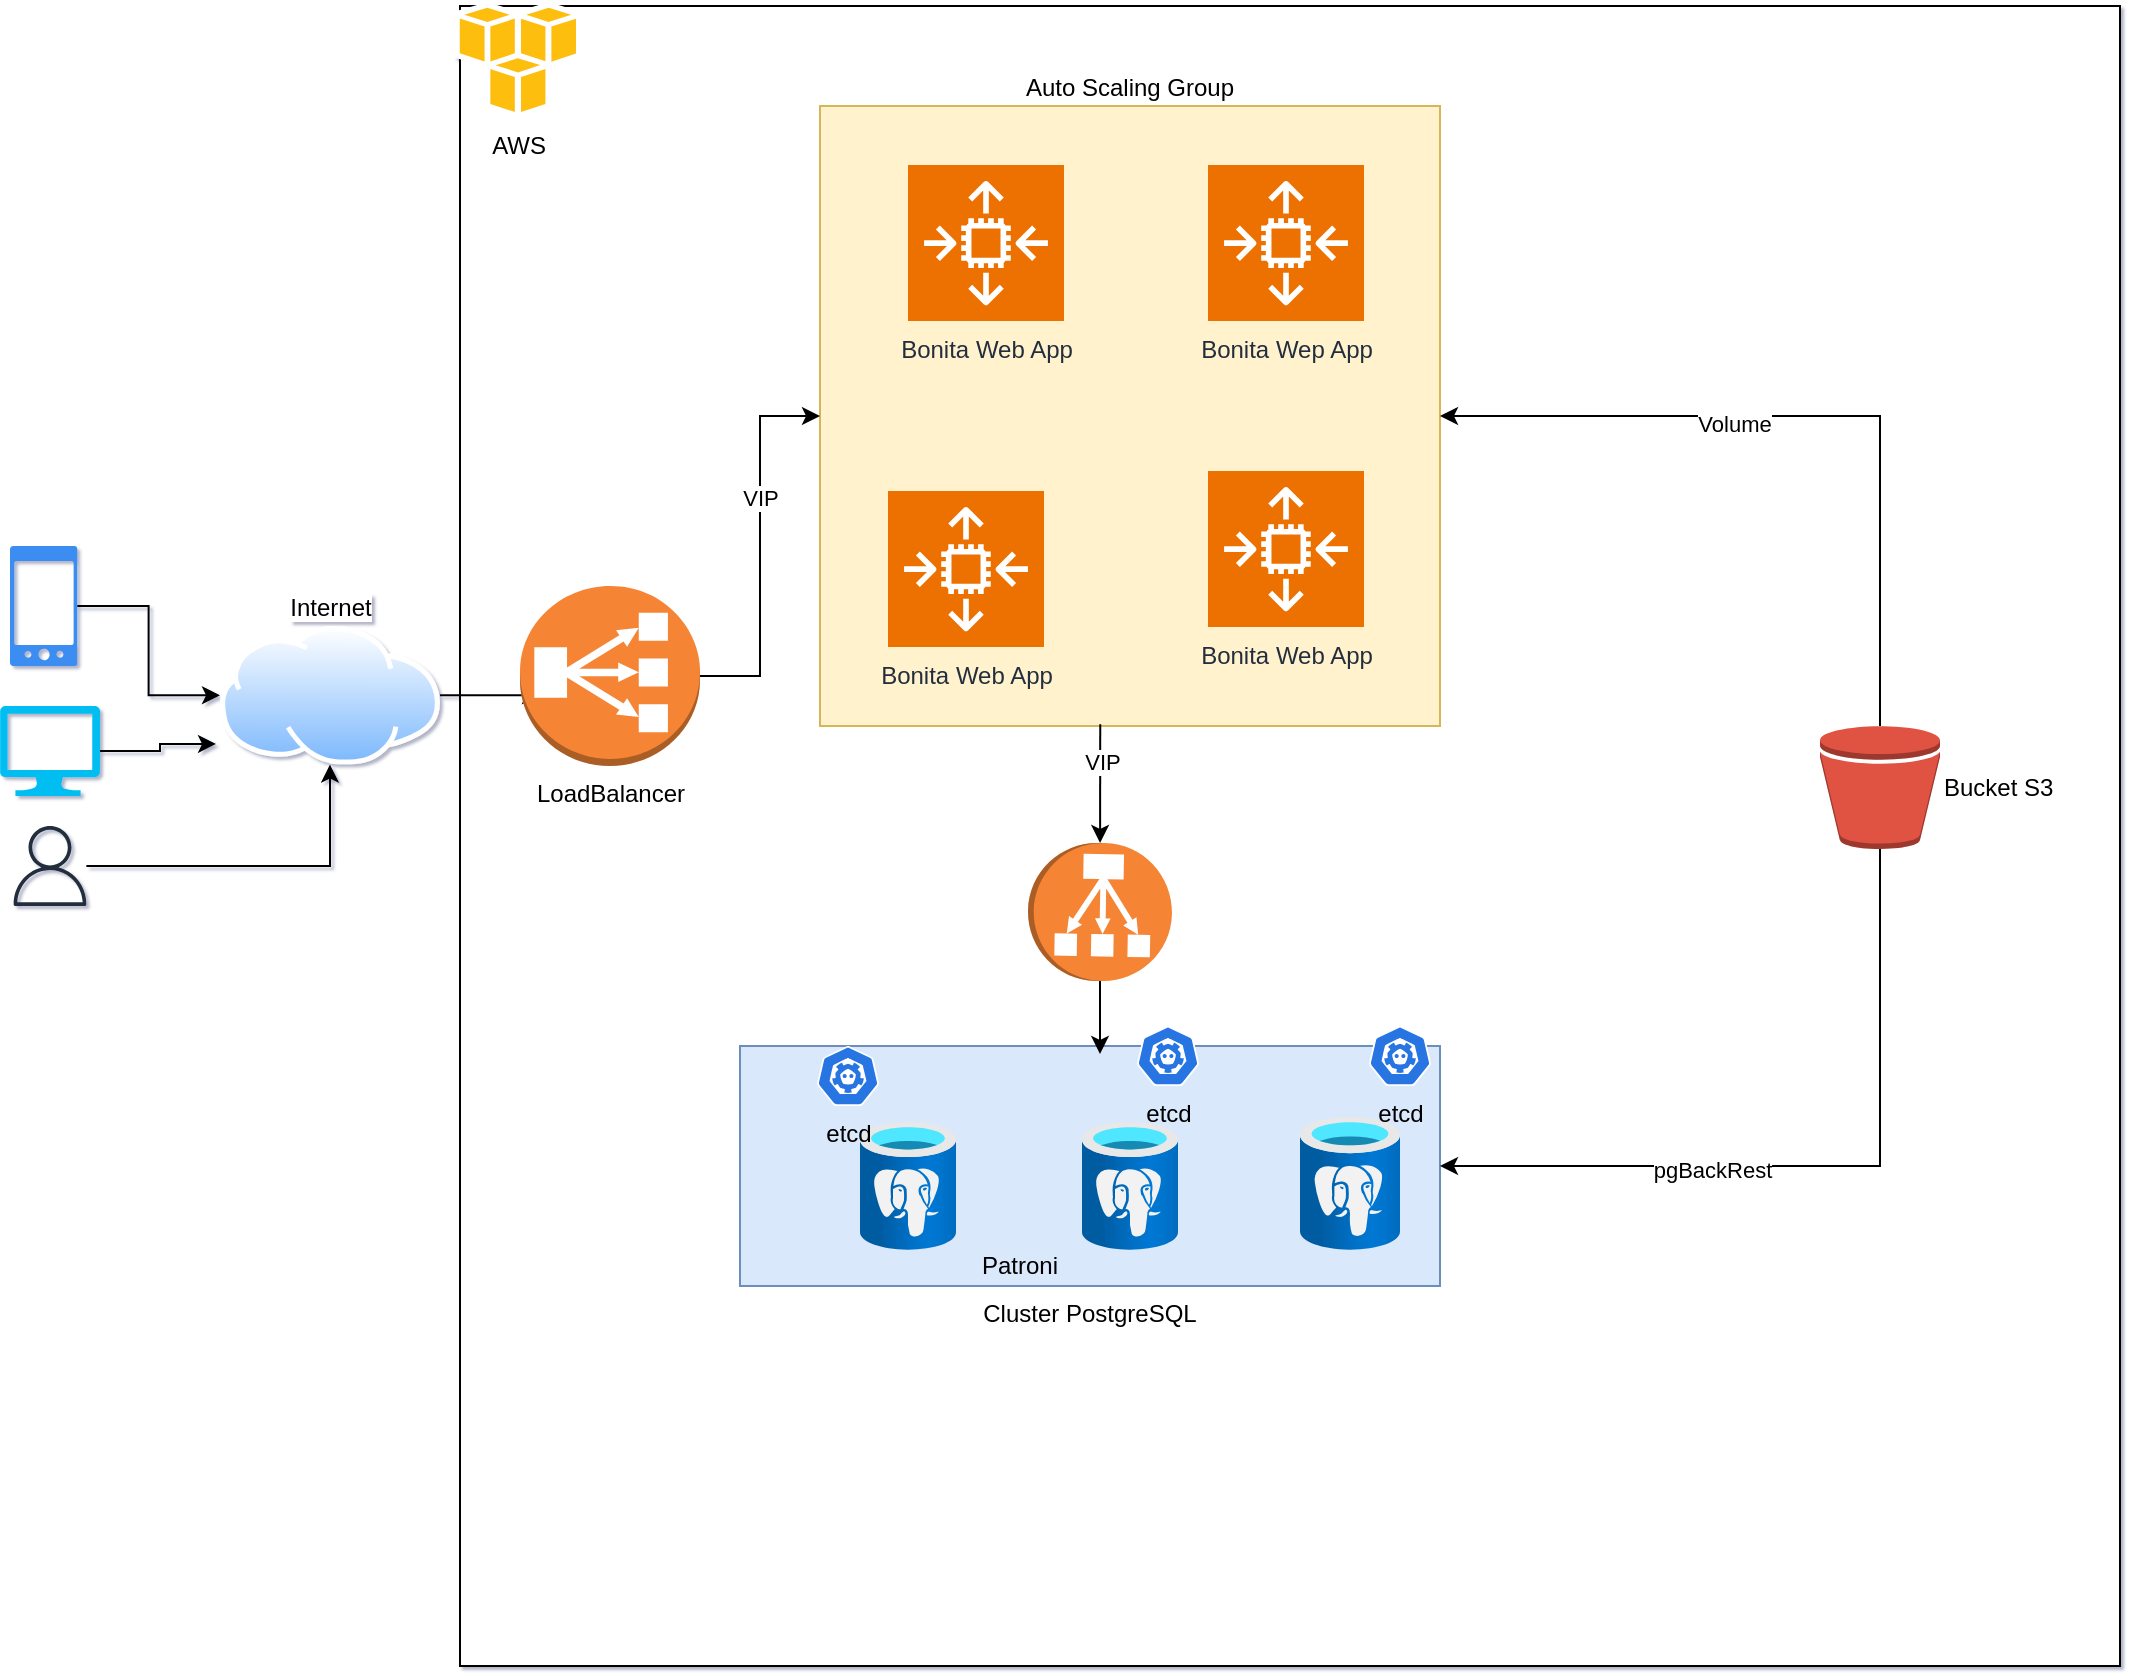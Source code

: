 <mxfile version="22.1.5" type="device">
  <diagram id="Ht1M8jgEwFfnCIfOTk4-" name="Page-1">
    <mxGraphModel dx="1434" dy="738" grid="1" gridSize="10" guides="1" tooltips="1" connect="1" arrows="1" fold="1" page="1" pageScale="1" pageWidth="1169" pageHeight="827" math="0" shadow="1">
      <root>
        <mxCell id="0" />
        <mxCell id="1" parent="0" />
        <mxCell id="TD9Bkf2fownrKoXw6TFm-48" value="" style="whiteSpace=wrap;html=1;aspect=fixed;" parent="1" vertex="1">
          <mxGeometry x="280" y="30" width="830" height="830" as="geometry" />
        </mxCell>
        <mxCell id="TD9Bkf2fownrKoXw6TFm-28" value="Cluster PostgreSQL" style="rounded=0;whiteSpace=wrap;html=1;fillColor=#dae8fc;strokeColor=#6c8ebf;labelPosition=center;verticalLabelPosition=bottom;align=center;verticalAlign=top;" parent="1" vertex="1">
          <mxGeometry x="420" y="550" width="350" height="120" as="geometry" />
        </mxCell>
        <mxCell id="TD9Bkf2fownrKoXw6TFm-21" value="Auto Scaling Group" style="whiteSpace=wrap;html=1;aspect=fixed;fillColor=#fff2cc;strokeColor=#d6b656;labelPosition=center;verticalLabelPosition=top;align=center;verticalAlign=bottom;" parent="1" vertex="1">
          <mxGeometry x="460" y="80" width="310" height="310" as="geometry" />
        </mxCell>
        <mxCell id="TD9Bkf2fownrKoXw6TFm-1" value="" style="verticalLabelPosition=bottom;html=1;verticalAlign=top;align=center;strokeColor=none;fillColor=#00BEF2;shape=mxgraph.azure.computer;pointerEvents=1;" parent="1" vertex="1">
          <mxGeometry x="50" y="380" width="50" height="45" as="geometry" />
        </mxCell>
        <mxCell id="TD9Bkf2fownrKoXw6TFm-8" style="edgeStyle=orthogonalEdgeStyle;rounded=0;orthogonalLoop=1;jettySize=auto;html=1;" parent="1" source="TD9Bkf2fownrKoXw6TFm-2" target="TD9Bkf2fownrKoXw6TFm-4" edge="1">
          <mxGeometry relative="1" as="geometry" />
        </mxCell>
        <mxCell id="TD9Bkf2fownrKoXw6TFm-2" value="" style="sketch=0;outlineConnect=0;fontColor=#232F3E;gradientColor=none;fillColor=#232F3D;strokeColor=none;dashed=0;verticalLabelPosition=bottom;verticalAlign=top;align=center;html=1;fontSize=12;fontStyle=0;aspect=fixed;pointerEvents=1;shape=mxgraph.aws4.user;" parent="1" vertex="1">
          <mxGeometry x="55" y="440" width="40" height="40" as="geometry" />
        </mxCell>
        <mxCell id="TD9Bkf2fownrKoXw6TFm-11" style="edgeStyle=orthogonalEdgeStyle;rounded=0;orthogonalLoop=1;jettySize=auto;html=1;" parent="1" source="TD9Bkf2fownrKoXw6TFm-3" target="TD9Bkf2fownrKoXw6TFm-4" edge="1">
          <mxGeometry relative="1" as="geometry" />
        </mxCell>
        <mxCell id="TD9Bkf2fownrKoXw6TFm-3" value="" style="sketch=0;html=1;aspect=fixed;strokeColor=none;shadow=0;fillColor=#3B8DF1;verticalAlign=top;labelPosition=center;verticalLabelPosition=bottom;shape=mxgraph.gcp2.phone_android" parent="1" vertex="1">
          <mxGeometry x="55" y="300" width="33.6" height="60" as="geometry" />
        </mxCell>
        <mxCell id="TD9Bkf2fownrKoXw6TFm-15" style="edgeStyle=orthogonalEdgeStyle;rounded=0;orthogonalLoop=1;jettySize=auto;html=1;" parent="1" source="TD9Bkf2fownrKoXw6TFm-4" edge="1">
          <mxGeometry relative="1" as="geometry">
            <mxPoint x="320" y="374.65" as="targetPoint" />
          </mxGeometry>
        </mxCell>
        <mxCell id="TD9Bkf2fownrKoXw6TFm-4" value="Internet" style="image;aspect=fixed;perimeter=ellipsePerimeter;html=1;align=center;shadow=0;dashed=0;spacingTop=3;image=img/lib/active_directory/internet_cloud.svg;labelPosition=center;verticalLabelPosition=top;verticalAlign=bottom;" parent="1" vertex="1">
          <mxGeometry x="160" y="340" width="110" height="69.3" as="geometry" />
        </mxCell>
        <mxCell id="TD9Bkf2fownrKoXw6TFm-10" style="edgeStyle=orthogonalEdgeStyle;rounded=0;orthogonalLoop=1;jettySize=auto;html=1;entryX=-0.018;entryY=0.851;entryDx=0;entryDy=0;entryPerimeter=0;" parent="1" source="TD9Bkf2fownrKoXw6TFm-1" target="TD9Bkf2fownrKoXw6TFm-4" edge="1">
          <mxGeometry relative="1" as="geometry" />
        </mxCell>
        <mxCell id="TD9Bkf2fownrKoXw6TFm-16" value="Bonita Wep App" style="sketch=0;points=[[0,0,0],[0.25,0,0],[0.5,0,0],[0.75,0,0],[1,0,0],[0,1,0],[0.25,1,0],[0.5,1,0],[0.75,1,0],[1,1,0],[0,0.25,0],[0,0.5,0],[0,0.75,0],[1,0.25,0],[1,0.5,0],[1,0.75,0]];outlineConnect=0;fontColor=#232F3E;fillColor=#ED7100;strokeColor=#ffffff;dashed=0;verticalLabelPosition=bottom;verticalAlign=top;align=center;html=1;fontSize=12;fontStyle=0;aspect=fixed;shape=mxgraph.aws4.resourceIcon;resIcon=mxgraph.aws4.auto_scaling2;" parent="1" vertex="1">
          <mxGeometry x="654" y="109.5" width="78" height="78" as="geometry" />
        </mxCell>
        <mxCell id="TD9Bkf2fownrKoXw6TFm-17" value="Bonita Web App" style="sketch=0;points=[[0,0,0],[0.25,0,0],[0.5,0,0],[0.75,0,0],[1,0,0],[0,1,0],[0.25,1,0],[0.5,1,0],[0.75,1,0],[1,1,0],[0,0.25,0],[0,0.5,0],[0,0.75,0],[1,0.25,0],[1,0.5,0],[1,0.75,0]];outlineConnect=0;fontColor=#232F3E;fillColor=#ED7100;strokeColor=#ffffff;dashed=0;verticalLabelPosition=bottom;verticalAlign=top;align=center;html=1;fontSize=12;fontStyle=0;aspect=fixed;shape=mxgraph.aws4.resourceIcon;resIcon=mxgraph.aws4.auto_scaling2;" parent="1" vertex="1">
          <mxGeometry x="654" y="262.5" width="78" height="78" as="geometry" />
        </mxCell>
        <mxCell id="TD9Bkf2fownrKoXw6TFm-18" value="Bonita Web App" style="sketch=0;points=[[0,0,0],[0.25,0,0],[0.5,0,0],[0.75,0,0],[1,0,0],[0,1,0],[0.25,1,0],[0.5,1,0],[0.75,1,0],[1,1,0],[0,0.25,0],[0,0.5,0],[0,0.75,0],[1,0.25,0],[1,0.5,0],[1,0.75,0]];outlineConnect=0;fontColor=#232F3E;fillColor=#ED7100;strokeColor=#ffffff;dashed=0;verticalLabelPosition=bottom;verticalAlign=top;align=center;html=1;fontSize=12;fontStyle=0;aspect=fixed;shape=mxgraph.aws4.resourceIcon;resIcon=mxgraph.aws4.auto_scaling2;" parent="1" vertex="1">
          <mxGeometry x="494" y="272.5" width="78" height="78" as="geometry" />
        </mxCell>
        <mxCell id="TD9Bkf2fownrKoXw6TFm-19" value="Bonita Web App" style="sketch=0;points=[[0,0,0],[0.25,0,0],[0.5,0,0],[0.75,0,0],[1,0,0],[0,1,0],[0.25,1,0],[0.5,1,0],[0.75,1,0],[1,1,0],[0,0.25,0],[0,0.5,0],[0,0.75,0],[1,0.25,0],[1,0.5,0],[1,0.75,0]];outlineConnect=0;fontColor=#232F3E;fillColor=#ED7100;strokeColor=#ffffff;dashed=0;verticalLabelPosition=bottom;verticalAlign=top;align=center;html=1;fontSize=12;fontStyle=0;aspect=fixed;shape=mxgraph.aws4.resourceIcon;resIcon=mxgraph.aws4.auto_scaling2;" parent="1" vertex="1">
          <mxGeometry x="504" y="109.5" width="78" height="78" as="geometry" />
        </mxCell>
        <mxCell id="TD9Bkf2fownrKoXw6TFm-23" value="" style="image;aspect=fixed;html=1;points=[];align=center;fontSize=12;image=img/lib/azure2/databases/Azure_Database_PostgreSQL_Server.svg;" parent="1" vertex="1">
          <mxGeometry x="480" y="588" width="48" height="64" as="geometry" />
        </mxCell>
        <mxCell id="TD9Bkf2fownrKoXw6TFm-24" value="" style="image;aspect=fixed;html=1;points=[];align=center;fontSize=12;image=img/lib/azure2/databases/Azure_Database_PostgreSQL_Server.svg;" parent="1" vertex="1">
          <mxGeometry x="591" y="588" width="48" height="64" as="geometry" />
        </mxCell>
        <mxCell id="TD9Bkf2fownrKoXw6TFm-25" value="" style="image;aspect=fixed;html=1;points=[];align=center;fontSize=12;image=img/lib/azure2/databases/Azure_Database_PostgreSQL_Server.svg;" parent="1" vertex="1">
          <mxGeometry x="700" y="585.33" width="50" height="66.67" as="geometry" />
        </mxCell>
        <mxCell id="TD9Bkf2fownrKoXw6TFm-30" style="edgeStyle=orthogonalEdgeStyle;rounded=0;orthogonalLoop=1;jettySize=auto;html=1;" parent="1" source="TD9Bkf2fownrKoXw6TFm-29" target="TD9Bkf2fownrKoXw6TFm-21" edge="1">
          <mxGeometry relative="1" as="geometry" />
        </mxCell>
        <mxCell id="TD9Bkf2fownrKoXw6TFm-47" value="VIP" style="edgeLabel;html=1;align=center;verticalAlign=middle;resizable=0;points=[];" parent="TD9Bkf2fownrKoXw6TFm-30" vertex="1" connectable="0">
          <mxGeometry x="0.253" relative="1" as="geometry">
            <mxPoint as="offset" />
          </mxGeometry>
        </mxCell>
        <mxCell id="TD9Bkf2fownrKoXw6TFm-29" value="LoadBalancer" style="outlineConnect=0;dashed=0;verticalLabelPosition=bottom;verticalAlign=top;align=center;html=1;shape=mxgraph.aws3.classic_load_balancer;fillColor=#F58536;gradientColor=none;" parent="1" vertex="1">
          <mxGeometry x="310" y="320" width="90" height="90" as="geometry" />
        </mxCell>
        <mxCell id="TD9Bkf2fownrKoXw6TFm-35" value="" style="edgeStyle=orthogonalEdgeStyle;rounded=0;orthogonalLoop=1;jettySize=auto;html=1;" parent="1" edge="1">
          <mxGeometry relative="1" as="geometry">
            <mxPoint x="600" y="483.505" as="sourcePoint" />
            <mxPoint x="600" y="554" as="targetPoint" />
            <Array as="points">
              <mxPoint x="600" y="526" />
              <mxPoint x="600" y="526" />
            </Array>
          </mxGeometry>
        </mxCell>
        <mxCell id="TD9Bkf2fownrKoXw6TFm-33" value="" style="outlineConnect=0;dashed=0;verticalLabelPosition=bottom;verticalAlign=top;align=center;html=1;shape=mxgraph.aws3.classic_load_balancer;fillColor=#F58536;gradientColor=none;rotation=91;" parent="1" vertex="1">
          <mxGeometry x="565.5" y="447" width="69" height="72" as="geometry" />
        </mxCell>
        <mxCell id="TD9Bkf2fownrKoXw6TFm-38" value="etcd" style="sketch=0;html=1;dashed=0;whitespace=wrap;fillColor=#2875E2;strokeColor=#ffffff;points=[[0.005,0.63,0],[0.1,0.2,0],[0.9,0.2,0],[0.5,0,0],[0.995,0.63,0],[0.72,0.99,0],[0.5,1,0],[0.28,0.99,0]];verticalLabelPosition=bottom;align=center;verticalAlign=top;shape=mxgraph.kubernetes.icon;prIcon=etcd" parent="1" vertex="1">
          <mxGeometry x="730" y="540" width="40" height="30" as="geometry" />
        </mxCell>
        <mxCell id="TD9Bkf2fownrKoXw6TFm-39" value="etcd" style="sketch=0;html=1;dashed=0;whitespace=wrap;fillColor=#2875E2;strokeColor=#ffffff;points=[[0.005,0.63,0],[0.1,0.2,0],[0.9,0.2,0],[0.5,0,0],[0.995,0.63,0],[0.72,0.99,0],[0.5,1,0],[0.28,0.99,0]];verticalLabelPosition=bottom;align=center;verticalAlign=top;shape=mxgraph.kubernetes.icon;prIcon=etcd" parent="1" vertex="1">
          <mxGeometry x="454" y="550" width="40" height="30" as="geometry" />
        </mxCell>
        <mxCell id="TD9Bkf2fownrKoXw6TFm-40" value="etcd" style="sketch=0;html=1;dashed=0;whitespace=wrap;fillColor=#2875E2;strokeColor=#ffffff;points=[[0.005,0.63,0],[0.1,0.2,0],[0.9,0.2,0],[0.5,0,0],[0.995,0.63,0],[0.72,0.99,0],[0.5,1,0],[0.28,0.99,0]];verticalLabelPosition=bottom;align=center;verticalAlign=top;shape=mxgraph.kubernetes.icon;prIcon=etcd" parent="1" vertex="1">
          <mxGeometry x="614" y="540" width="40" height="30" as="geometry" />
        </mxCell>
        <UserObject label="Patroni" placeholders="1" name="Variable" id="TD9Bkf2fownrKoXw6TFm-42">
          <mxCell style="text;html=1;strokeColor=none;fillColor=none;align=center;verticalAlign=middle;whiteSpace=wrap;overflow=hidden;" parent="1" vertex="1">
            <mxGeometry x="520" y="650" width="80" height="20" as="geometry" />
          </mxCell>
        </UserObject>
        <mxCell id="TD9Bkf2fownrKoXw6TFm-44" style="edgeStyle=orthogonalEdgeStyle;rounded=0;orthogonalLoop=1;jettySize=auto;html=1;" parent="1" source="TD9Bkf2fownrKoXw6TFm-43" target="TD9Bkf2fownrKoXw6TFm-21" edge="1">
          <mxGeometry relative="1" as="geometry">
            <Array as="points">
              <mxPoint x="990" y="235" />
            </Array>
          </mxGeometry>
        </mxCell>
        <mxCell id="1wE64XtQhv93UmSrYZK9-2" value="Volume" style="edgeLabel;html=1;align=center;verticalAlign=middle;resizable=0;points=[];" vertex="1" connectable="0" parent="TD9Bkf2fownrKoXw6TFm-44">
          <mxGeometry x="0.216" y="4" relative="1" as="geometry">
            <mxPoint as="offset" />
          </mxGeometry>
        </mxCell>
        <mxCell id="TD9Bkf2fownrKoXw6TFm-45" style="edgeStyle=orthogonalEdgeStyle;rounded=0;orthogonalLoop=1;jettySize=auto;html=1;entryX=1;entryY=0.5;entryDx=0;entryDy=0;" parent="1" source="TD9Bkf2fownrKoXw6TFm-43" target="TD9Bkf2fownrKoXw6TFm-28" edge="1">
          <mxGeometry relative="1" as="geometry">
            <Array as="points">
              <mxPoint x="990" y="610" />
            </Array>
          </mxGeometry>
        </mxCell>
        <mxCell id="1wE64XtQhv93UmSrYZK9-1" value="pgBackRest" style="edgeLabel;html=1;align=center;verticalAlign=middle;resizable=0;points=[];" vertex="1" connectable="0" parent="TD9Bkf2fownrKoXw6TFm-45">
          <mxGeometry x="0.287" y="2" relative="1" as="geometry">
            <mxPoint x="1" as="offset" />
          </mxGeometry>
        </mxCell>
        <mxCell id="TD9Bkf2fownrKoXw6TFm-43" value="&lt;div style=&quot;&quot;&gt;Bucket S3&lt;/div&gt;" style="outlineConnect=0;dashed=0;verticalLabelPosition=middle;verticalAlign=middle;align=left;html=1;shape=mxgraph.aws3.bucket;fillColor=#E05243;gradientColor=none;labelPosition=right;" parent="1" vertex="1">
          <mxGeometry x="960" y="390" width="60" height="61.5" as="geometry" />
        </mxCell>
        <mxCell id="TD9Bkf2fownrKoXw6TFm-52" value="AWS" style="dashed=0;outlineConnect=0;html=1;align=center;labelPosition=center;verticalLabelPosition=bottom;verticalAlign=top;shape=mxgraph.weblogos.aws" parent="1" vertex="1">
          <mxGeometry x="277" y="28" width="63.6" height="58.4" as="geometry" />
        </mxCell>
        <mxCell id="TD9Bkf2fownrKoXw6TFm-58" value="" style="endArrow=classic;html=1;rounded=0;exitX=0.452;exitY=0.997;exitDx=0;exitDy=0;exitPerimeter=0;" parent="1" source="TD9Bkf2fownrKoXw6TFm-21" target="TD9Bkf2fownrKoXw6TFm-33" edge="1">
          <mxGeometry width="50" height="50" relative="1" as="geometry">
            <mxPoint x="570" y="380" as="sourcePoint" />
            <mxPoint x="620" y="330" as="targetPoint" />
          </mxGeometry>
        </mxCell>
        <mxCell id="TD9Bkf2fownrKoXw6TFm-59" value="VIP" style="edgeLabel;html=1;align=center;verticalAlign=middle;resizable=0;points=[];" parent="TD9Bkf2fownrKoXw6TFm-58" vertex="1" connectable="0">
          <mxGeometry x="-0.363" y="1" relative="1" as="geometry">
            <mxPoint as="offset" />
          </mxGeometry>
        </mxCell>
      </root>
    </mxGraphModel>
  </diagram>
</mxfile>
